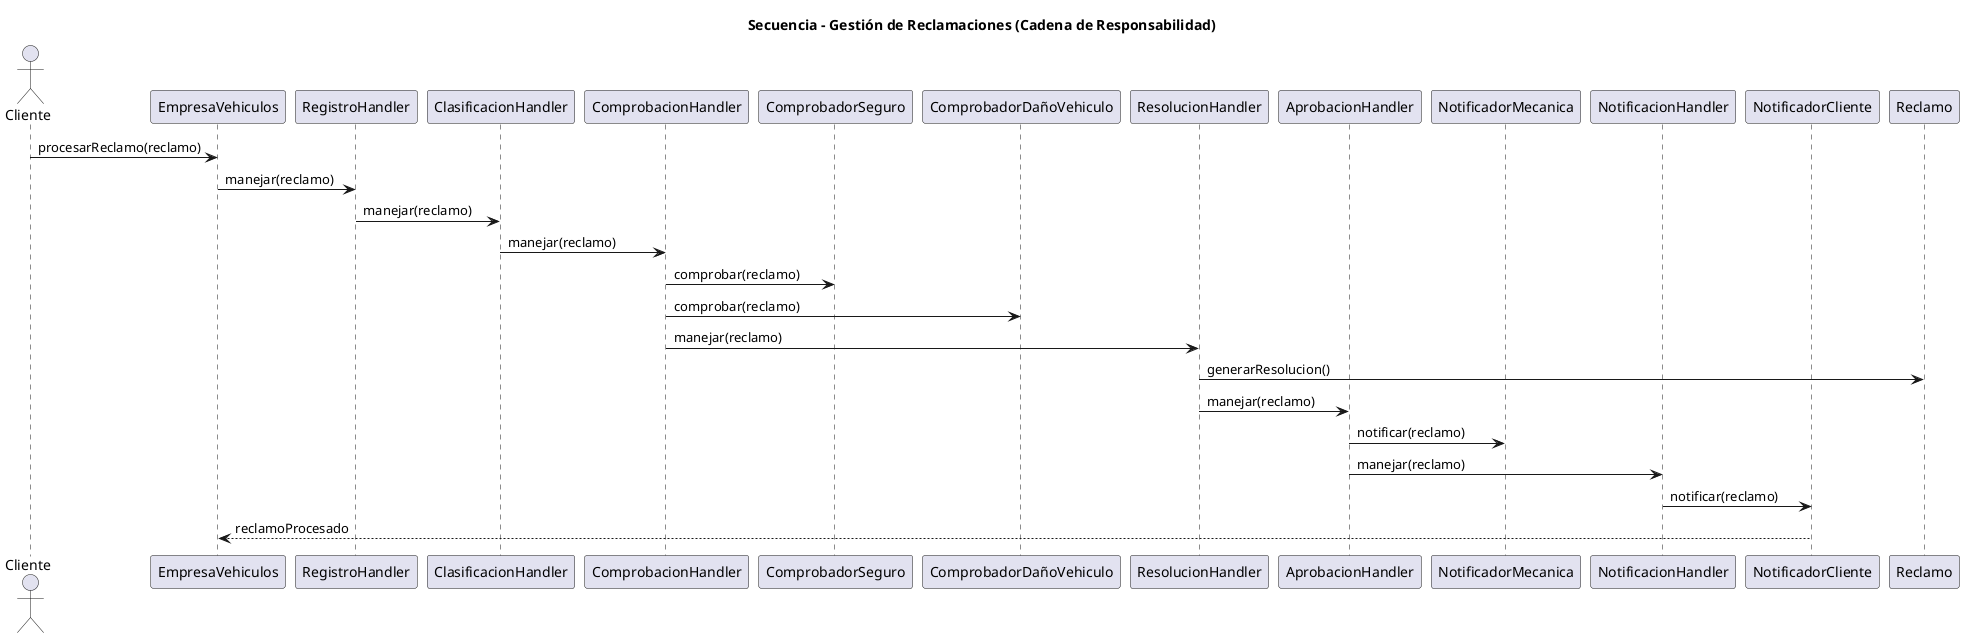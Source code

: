 @startuml
title Secuencia - Gestión de Reclamaciones (Cadena de Responsabilidad)

actor Cliente
participant EmpresaVehiculos
participant RegistroHandler
participant ClasificacionHandler
participant ComprobacionHandler
participant ComprobadorSeguro
participant ComprobadorDañoVehiculo
participant ResolucionHandler
participant AprobacionHandler
participant NotificadorMecanica
participant NotificacionHandler
participant NotificadorCliente
participant Reclamo

Cliente -> EmpresaVehiculos : procesarReclamo(reclamo)
EmpresaVehiculos -> RegistroHandler : manejar(reclamo)
RegistroHandler -> ClasificacionHandler : manejar(reclamo)
ClasificacionHandler -> ComprobacionHandler : manejar(reclamo)

ComprobacionHandler -> ComprobadorSeguro : comprobar(reclamo)
ComprobacionHandler -> ComprobadorDañoVehiculo : comprobar(reclamo)

ComprobacionHandler -> ResolucionHandler : manejar(reclamo)
ResolucionHandler -> Reclamo : generarResolucion()

ResolucionHandler -> AprobacionHandler : manejar(reclamo)
AprobacionHandler -> NotificadorMecanica : notificar(reclamo)

AprobacionHandler -> NotificacionHandler : manejar(reclamo)
NotificacionHandler -> NotificadorCliente : notificar(reclamo)
NotificadorCliente --> EmpresaVehiculos : reclamoProcesado
@enduml
